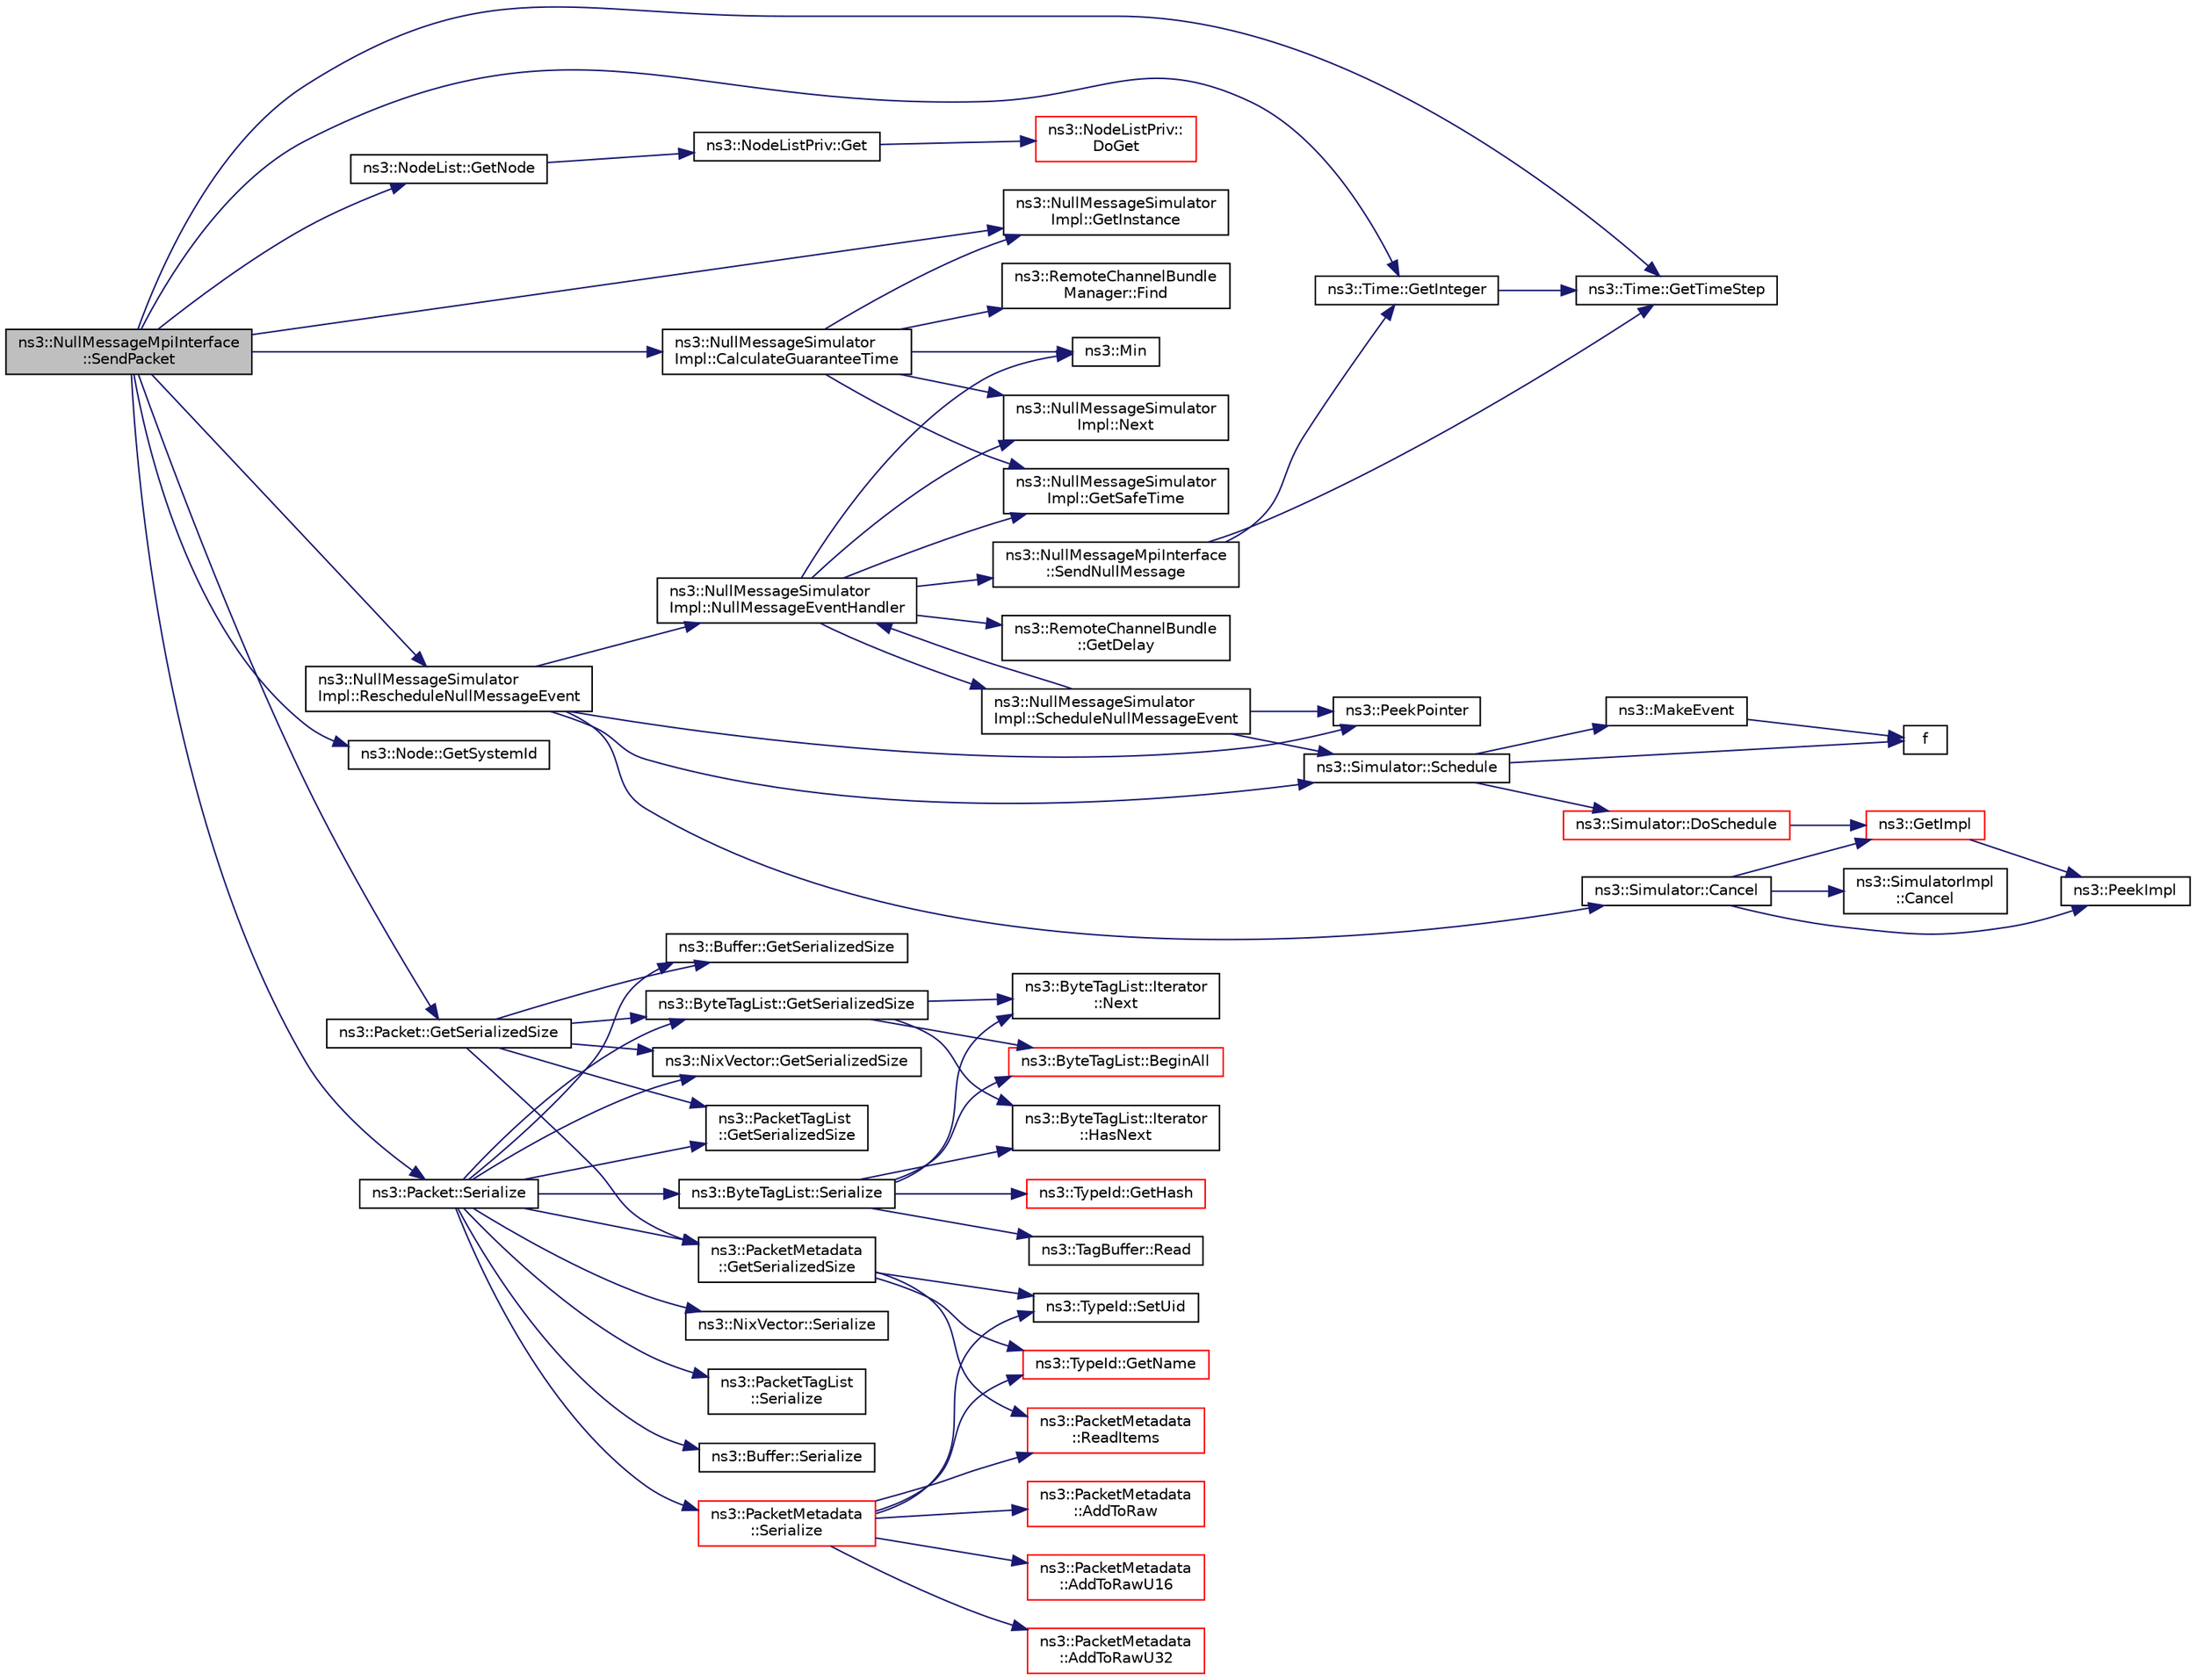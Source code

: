 digraph "ns3::NullMessageMpiInterface::SendPacket"
{
 // LATEX_PDF_SIZE
  edge [fontname="Helvetica",fontsize="10",labelfontname="Helvetica",labelfontsize="10"];
  node [fontname="Helvetica",fontsize="10",shape=record];
  rankdir="LR";
  Node1 [label="ns3::NullMessageMpiInterface\l::SendPacket",height=0.2,width=0.4,color="black", fillcolor="grey75", style="filled", fontcolor="black",tooltip="Send a packet to a remote node."];
  Node1 -> Node2 [color="midnightblue",fontsize="10",style="solid",fontname="Helvetica"];
  Node2 [label="ns3::NullMessageSimulator\lImpl::CalculateGuaranteeTime",height=0.2,width=0.4,color="black", fillcolor="white", style="filled",URL="$classns3_1_1_null_message_simulator_impl.html#a5d8006e0b0f3953887dcb525394f5dd3",tooltip=" "];
  Node2 -> Node3 [color="midnightblue",fontsize="10",style="solid",fontname="Helvetica"];
  Node3 [label="ns3::RemoteChannelBundle\lManager::Find",height=0.2,width=0.4,color="black", fillcolor="white", style="filled",URL="$classns3_1_1_remote_channel_bundle_manager.html#a143cfdce189ed68cc0917255ef0b849f",tooltip="Get the bundle corresponding to a remote rank."];
  Node2 -> Node4 [color="midnightblue",fontsize="10",style="solid",fontname="Helvetica"];
  Node4 [label="ns3::NullMessageSimulator\lImpl::GetInstance",height=0.2,width=0.4,color="black", fillcolor="white", style="filled",URL="$classns3_1_1_null_message_simulator_impl.html#ab5e219b843d754b0e812181af6115a53",tooltip=" "];
  Node2 -> Node5 [color="midnightblue",fontsize="10",style="solid",fontname="Helvetica"];
  Node5 [label="ns3::NullMessageSimulator\lImpl::GetSafeTime",height=0.2,width=0.4,color="black", fillcolor="white", style="filled",URL="$classns3_1_1_null_message_simulator_impl.html#ac3ac75383c83e269b9258bdb9de097c0",tooltip="Get the current SafeTime; the maximum time that events can be processed based on information received..."];
  Node2 -> Node6 [color="midnightblue",fontsize="10",style="solid",fontname="Helvetica"];
  Node6 [label="ns3::Min",height=0.2,width=0.4,color="black", fillcolor="white", style="filled",URL="$group__highprec.html#gacb0b89d5f4363bf77747ff1212f27430",tooltip="Minimum."];
  Node2 -> Node7 [color="midnightblue",fontsize="10",style="solid",fontname="Helvetica"];
  Node7 [label="ns3::NullMessageSimulator\lImpl::Next",height=0.2,width=0.4,color="black", fillcolor="white", style="filled",URL="$classns3_1_1_null_message_simulator_impl.html#ab99e74bcca0c23a9be9723a1f33b2f6f",tooltip=" "];
  Node1 -> Node4 [color="midnightblue",fontsize="10",style="solid",fontname="Helvetica"];
  Node1 -> Node8 [color="midnightblue",fontsize="10",style="solid",fontname="Helvetica"];
  Node8 [label="ns3::Time::GetInteger",height=0.2,width=0.4,color="black", fillcolor="white", style="filled",URL="$classns3_1_1_time.html#a7a5959fa70f40903715caa7d0443aae8",tooltip="Get the raw time value, in the current resolution unit."];
  Node8 -> Node9 [color="midnightblue",fontsize="10",style="solid",fontname="Helvetica"];
  Node9 [label="ns3::Time::GetTimeStep",height=0.2,width=0.4,color="black", fillcolor="white", style="filled",URL="$classns3_1_1_time.html#a363390860dcce2d549b83b5fe3e08657",tooltip="Get the raw time value, in the current resolution unit."];
  Node1 -> Node10 [color="midnightblue",fontsize="10",style="solid",fontname="Helvetica"];
  Node10 [label="ns3::NodeList::GetNode",height=0.2,width=0.4,color="black", fillcolor="white", style="filled",URL="$classns3_1_1_node_list.html#a80ac09977d48d29db5c704ac8483cf6c",tooltip=" "];
  Node10 -> Node11 [color="midnightblue",fontsize="10",style="solid",fontname="Helvetica"];
  Node11 [label="ns3::NodeListPriv::Get",height=0.2,width=0.4,color="black", fillcolor="white", style="filled",URL="$classns3_1_1_node_list_priv.html#a746ce1482b3c1cf31d5a50cd55cffa92",tooltip="Get the node list object."];
  Node11 -> Node12 [color="midnightblue",fontsize="10",style="solid",fontname="Helvetica"];
  Node12 [label="ns3::NodeListPriv::\lDoGet",height=0.2,width=0.4,color="red", fillcolor="white", style="filled",URL="$classns3_1_1_node_list_priv.html#a6f0222de939567a488905f1c6876c4ca",tooltip="Get the node list object."];
  Node1 -> Node74 [color="midnightblue",fontsize="10",style="solid",fontname="Helvetica"];
  Node74 [label="ns3::Packet::GetSerializedSize",height=0.2,width=0.4,color="black", fillcolor="white", style="filled",URL="$classns3_1_1_packet.html#aeaf626dfa2ae8c26ddde52e75d9d0c3d",tooltip="Returns number of bytes required for packet serialization."];
  Node74 -> Node75 [color="midnightblue",fontsize="10",style="solid",fontname="Helvetica"];
  Node75 [label="ns3::Buffer::GetSerializedSize",height=0.2,width=0.4,color="black", fillcolor="white", style="filled",URL="$classns3_1_1_buffer.html#a98d4dcbbdc162f3e28979c7225b9f48f",tooltip="Return the number of bytes required for serialization."];
  Node74 -> Node76 [color="midnightblue",fontsize="10",style="solid",fontname="Helvetica"];
  Node76 [label="ns3::ByteTagList::GetSerializedSize",height=0.2,width=0.4,color="black", fillcolor="white", style="filled",URL="$classns3_1_1_byte_tag_list.html#ab3c82f535fd002da08d4166c6304b000",tooltip="Returns number of bytes required for packet serialization."];
  Node76 -> Node77 [color="midnightblue",fontsize="10",style="solid",fontname="Helvetica"];
  Node77 [label="ns3::ByteTagList::BeginAll",height=0.2,width=0.4,color="red", fillcolor="white", style="filled",URL="$classns3_1_1_byte_tag_list.html#ab1d2c5671ea01900fa9ef58e33d1e739",tooltip="Returns an iterator pointing to the very first tag in this list."];
  Node76 -> Node79 [color="midnightblue",fontsize="10",style="solid",fontname="Helvetica"];
  Node79 [label="ns3::ByteTagList::Iterator\l::HasNext",height=0.2,width=0.4,color="black", fillcolor="white", style="filled",URL="$classns3_1_1_byte_tag_list_1_1_iterator.html#a44e33e812e3eba4fdc168e36380853af",tooltip="Used to determine if the iterator is at the end of the byteTagList."];
  Node76 -> Node80 [color="midnightblue",fontsize="10",style="solid",fontname="Helvetica"];
  Node80 [label="ns3::ByteTagList::Iterator\l::Next",height=0.2,width=0.4,color="black", fillcolor="white", style="filled",URL="$classns3_1_1_byte_tag_list_1_1_iterator.html#af521864d800baab1d9c5262f59ce4433",tooltip="Returns the next Item from the ByteTagList."];
  Node74 -> Node81 [color="midnightblue",fontsize="10",style="solid",fontname="Helvetica"];
  Node81 [label="ns3::NixVector::GetSerializedSize",height=0.2,width=0.4,color="black", fillcolor="white", style="filled",URL="$classns3_1_1_nix_vector.html#a801e98deaceba1ebe8da49ffc0f98791",tooltip=" "];
  Node74 -> Node82 [color="midnightblue",fontsize="10",style="solid",fontname="Helvetica"];
  Node82 [label="ns3::PacketMetadata\l::GetSerializedSize",height=0.2,width=0.4,color="black", fillcolor="white", style="filled",URL="$classns3_1_1_packet_metadata.html#af93a86641616bee2ef0edd64736e7292",tooltip="Get the metadata serialized size."];
  Node82 -> Node30 [color="midnightblue",fontsize="10",style="solid",fontname="Helvetica"];
  Node30 [label="ns3::TypeId::GetName",height=0.2,width=0.4,color="red", fillcolor="white", style="filled",URL="$classns3_1_1_type_id.html#abc4965475a579c2afdc668d7a7d58374",tooltip="Get the name."];
  Node82 -> Node83 [color="midnightblue",fontsize="10",style="solid",fontname="Helvetica"];
  Node83 [label="ns3::PacketMetadata\l::ReadItems",height=0.2,width=0.4,color="red", fillcolor="white", style="filled",URL="$classns3_1_1_packet_metadata.html#a7fe144386274167b6aac05ac0a0cdf6f",tooltip="Read items."];
  Node82 -> Node85 [color="midnightblue",fontsize="10",style="solid",fontname="Helvetica"];
  Node85 [label="ns3::TypeId::SetUid",height=0.2,width=0.4,color="black", fillcolor="white", style="filled",URL="$classns3_1_1_type_id.html#a85ebe2aebd1cbf13dea9d731e3081481",tooltip="Set the internal id of this TypeId."];
  Node74 -> Node86 [color="midnightblue",fontsize="10",style="solid",fontname="Helvetica"];
  Node86 [label="ns3::PacketTagList\l::GetSerializedSize",height=0.2,width=0.4,color="black", fillcolor="white", style="filled",URL="$classns3_1_1_packet_tag_list.html#ade7dff72c9aa52f5fda1d001ce4326ce",tooltip="Returns number of bytes required for packet serialization."];
  Node1 -> Node87 [color="midnightblue",fontsize="10",style="solid",fontname="Helvetica"];
  Node87 [label="ns3::Node::GetSystemId",height=0.2,width=0.4,color="black", fillcolor="white", style="filled",URL="$classns3_1_1_node.html#add338388e402948de6ffa5ae27531c9a",tooltip=" "];
  Node1 -> Node9 [color="midnightblue",fontsize="10",style="solid",fontname="Helvetica"];
  Node1 -> Node88 [color="midnightblue",fontsize="10",style="solid",fontname="Helvetica"];
  Node88 [label="ns3::NullMessageSimulator\lImpl::RescheduleNullMessageEvent",height=0.2,width=0.4,color="black", fillcolor="white", style="filled",URL="$classns3_1_1_null_message_simulator_impl.html#addc65b52a532801e4f2dc1fdffce2a66",tooltip=" "];
  Node88 -> Node89 [color="midnightblue",fontsize="10",style="solid",fontname="Helvetica"];
  Node89 [label="ns3::Simulator::Cancel",height=0.2,width=0.4,color="black", fillcolor="white", style="filled",URL="$classns3_1_1_simulator.html#a1b903a62d6117ef28f7ba3c6500689bf",tooltip="Set the cancel bit on this event: the event's associated function will not be invoked when it expires..."];
  Node89 -> Node90 [color="midnightblue",fontsize="10",style="solid",fontname="Helvetica"];
  Node90 [label="ns3::SimulatorImpl\l::Cancel",height=0.2,width=0.4,color="black", fillcolor="white", style="filled",URL="$classns3_1_1_simulator_impl.html#ad117e616c99c915ddac6267a74804807",tooltip="Set the cancel bit on this event: the event's associated function will not be invoked when it expires..."];
  Node89 -> Node21 [color="midnightblue",fontsize="10",style="solid",fontname="Helvetica"];
  Node21 [label="ns3::GetImpl",height=0.2,width=0.4,color="red", fillcolor="white", style="filled",URL="$group__simulator.html#ga42eb4eddad41528d4d99794a3dae3fd0",tooltip="Get the SimulatorImpl singleton."];
  Node21 -> Node69 [color="midnightblue",fontsize="10",style="solid",fontname="Helvetica"];
  Node69 [label="ns3::PeekImpl",height=0.2,width=0.4,color="black", fillcolor="white", style="filled",URL="$group__simulator.html#ga233c5c38de117e4e4a5a9cd168694792",tooltip="Get the static SimulatorImpl instance."];
  Node89 -> Node69 [color="midnightblue",fontsize="10",style="solid",fontname="Helvetica"];
  Node88 -> Node91 [color="midnightblue",fontsize="10",style="solid",fontname="Helvetica"];
  Node91 [label="ns3::NullMessageSimulator\lImpl::NullMessageEventHandler",height=0.2,width=0.4,color="black", fillcolor="white", style="filled",URL="$classns3_1_1_null_message_simulator_impl.html#a9bbef7568522f12c33d676e9e5108e2d",tooltip=" "];
  Node91 -> Node92 [color="midnightblue",fontsize="10",style="solid",fontname="Helvetica"];
  Node92 [label="ns3::RemoteChannelBundle\l::GetDelay",height=0.2,width=0.4,color="black", fillcolor="white", style="filled",URL="$classns3_1_1_remote_channel_bundle.html#a263a5ca48d503928c6086c40b034aecc",tooltip="Get the minimum delay along any channel in this bundle."];
  Node91 -> Node5 [color="midnightblue",fontsize="10",style="solid",fontname="Helvetica"];
  Node91 -> Node6 [color="midnightblue",fontsize="10",style="solid",fontname="Helvetica"];
  Node91 -> Node7 [color="midnightblue",fontsize="10",style="solid",fontname="Helvetica"];
  Node91 -> Node93 [color="midnightblue",fontsize="10",style="solid",fontname="Helvetica"];
  Node93 [label="ns3::NullMessageSimulator\lImpl::ScheduleNullMessageEvent",height=0.2,width=0.4,color="black", fillcolor="white", style="filled",URL="$classns3_1_1_null_message_simulator_impl.html#af281eadb697cd73293300c30b6bd975d",tooltip=" "];
  Node93 -> Node91 [color="midnightblue",fontsize="10",style="solid",fontname="Helvetica"];
  Node93 -> Node94 [color="midnightblue",fontsize="10",style="solid",fontname="Helvetica"];
  Node94 [label="ns3::PeekPointer",height=0.2,width=0.4,color="black", fillcolor="white", style="filled",URL="$namespacens3.html#af2a7557fe9afdd98d8f6f8f6e412cf5a",tooltip=" "];
  Node93 -> Node95 [color="midnightblue",fontsize="10",style="solid",fontname="Helvetica"];
  Node95 [label="ns3::Simulator::Schedule",height=0.2,width=0.4,color="black", fillcolor="white", style="filled",URL="$classns3_1_1_simulator.html#a3da7d28335c8ac0e3e86781f766df241",tooltip="Schedule an event to expire after delay."];
  Node95 -> Node96 [color="midnightblue",fontsize="10",style="solid",fontname="Helvetica"];
  Node96 [label="ns3::Simulator::DoSchedule",height=0.2,width=0.4,color="red", fillcolor="white", style="filled",URL="$classns3_1_1_simulator.html#a47af23973938819bdc89cb2807e09ed5",tooltip="Implementation of the various Schedule methods."];
  Node96 -> Node21 [color="midnightblue",fontsize="10",style="solid",fontname="Helvetica"];
  Node95 -> Node72 [color="midnightblue",fontsize="10",style="solid",fontname="Helvetica"];
  Node72 [label="f",height=0.2,width=0.4,color="black", fillcolor="white", style="filled",URL="$80211b_8c.html#ae7ffc1a8f84fa47a0812b2f2b9627132",tooltip=" "];
  Node95 -> Node73 [color="midnightblue",fontsize="10",style="solid",fontname="Helvetica"];
  Node73 [label="ns3::MakeEvent",height=0.2,width=0.4,color="black", fillcolor="white", style="filled",URL="$group__makeeventfnptr.html#ga289a28a2497c18a9bd299e5e2014094b",tooltip="Make an EventImpl from a function pointer taking varying numbers of arguments."];
  Node73 -> Node72 [color="midnightblue",fontsize="10",style="solid",fontname="Helvetica"];
  Node91 -> Node104 [color="midnightblue",fontsize="10",style="solid",fontname="Helvetica"];
  Node104 [label="ns3::NullMessageMpiInterface\l::SendNullMessage",height=0.2,width=0.4,color="black", fillcolor="white", style="filled",URL="$classns3_1_1_null_message_mpi_interface.html#a92aad3a1cd808f9434cb231887f830de",tooltip="Send a Null Message to across the specified bundle."];
  Node104 -> Node8 [color="midnightblue",fontsize="10",style="solid",fontname="Helvetica"];
  Node104 -> Node9 [color="midnightblue",fontsize="10",style="solid",fontname="Helvetica"];
  Node88 -> Node94 [color="midnightblue",fontsize="10",style="solid",fontname="Helvetica"];
  Node88 -> Node95 [color="midnightblue",fontsize="10",style="solid",fontname="Helvetica"];
  Node1 -> Node105 [color="midnightblue",fontsize="10",style="solid",fontname="Helvetica"];
  Node105 [label="ns3::Packet::Serialize",height=0.2,width=0.4,color="black", fillcolor="white", style="filled",URL="$classns3_1_1_packet.html#a9cd43075e83f695f6d64cf78407d6eb0",tooltip="Serialize a packet, tags, and metadata into a byte buffer."];
  Node105 -> Node75 [color="midnightblue",fontsize="10",style="solid",fontname="Helvetica"];
  Node105 -> Node76 [color="midnightblue",fontsize="10",style="solid",fontname="Helvetica"];
  Node105 -> Node81 [color="midnightblue",fontsize="10",style="solid",fontname="Helvetica"];
  Node105 -> Node82 [color="midnightblue",fontsize="10",style="solid",fontname="Helvetica"];
  Node105 -> Node86 [color="midnightblue",fontsize="10",style="solid",fontname="Helvetica"];
  Node105 -> Node106 [color="midnightblue",fontsize="10",style="solid",fontname="Helvetica"];
  Node106 [label="ns3::ByteTagList::Serialize",height=0.2,width=0.4,color="black", fillcolor="white", style="filled",URL="$classns3_1_1_byte_tag_list.html#acb33b2a24f0d8a62ff035b15803cf40e",tooltip="Serialize the tag list into a byte buffer."];
  Node106 -> Node77 [color="midnightblue",fontsize="10",style="solid",fontname="Helvetica"];
  Node106 -> Node107 [color="midnightblue",fontsize="10",style="solid",fontname="Helvetica"];
  Node107 [label="ns3::TypeId::GetHash",height=0.2,width=0.4,color="red", fillcolor="white", style="filled",URL="$classns3_1_1_type_id.html#a63ce060ef99c60c739179973028a2b44",tooltip="Get the hash."];
  Node106 -> Node79 [color="midnightblue",fontsize="10",style="solid",fontname="Helvetica"];
  Node106 -> Node80 [color="midnightblue",fontsize="10",style="solid",fontname="Helvetica"];
  Node106 -> Node109 [color="midnightblue",fontsize="10",style="solid",fontname="Helvetica"];
  Node109 [label="ns3::TagBuffer::Read",height=0.2,width=0.4,color="black", fillcolor="white", style="filled",URL="$classns3_1_1_tag_buffer.html#a1da2fae250eb24650a5e0169d9bf1997",tooltip=" "];
  Node105 -> Node110 [color="midnightblue",fontsize="10",style="solid",fontname="Helvetica"];
  Node110 [label="ns3::NixVector::Serialize",height=0.2,width=0.4,color="black", fillcolor="white", style="filled",URL="$classns3_1_1_nix_vector.html#a80373b0f43e5e646bb0586f00787aded",tooltip=" "];
  Node105 -> Node111 [color="midnightblue",fontsize="10",style="solid",fontname="Helvetica"];
  Node111 [label="ns3::PacketTagList\l::Serialize",height=0.2,width=0.4,color="black", fillcolor="white", style="filled",URL="$classns3_1_1_packet_tag_list.html#a1445c61383b29a875b28d1a439a93249",tooltip="Serialize the tag list into a byte buffer."];
  Node105 -> Node112 [color="midnightblue",fontsize="10",style="solid",fontname="Helvetica"];
  Node112 [label="ns3::Buffer::Serialize",height=0.2,width=0.4,color="black", fillcolor="white", style="filled",URL="$classns3_1_1_buffer.html#aeac0f83d07efbf0b4307ca154d79cc7d",tooltip=" "];
  Node105 -> Node113 [color="midnightblue",fontsize="10",style="solid",fontname="Helvetica"];
  Node113 [label="ns3::PacketMetadata\l::Serialize",height=0.2,width=0.4,color="red", fillcolor="white", style="filled",URL="$classns3_1_1_packet_metadata.html#ac93f6f29974be2f6f27521e92461d128",tooltip="Serialization to raw uint8_t*."];
  Node113 -> Node114 [color="midnightblue",fontsize="10",style="solid",fontname="Helvetica"];
  Node114 [label="ns3::PacketMetadata\l::AddToRaw",height=0.2,width=0.4,color="red", fillcolor="white", style="filled",URL="$classns3_1_1_packet_metadata.html#add5d8a1457ffc3eb6f3453c2ec924726",tooltip="Helper for the raw serialization."];
  Node113 -> Node118 [color="midnightblue",fontsize="10",style="solid",fontname="Helvetica"];
  Node118 [label="ns3::PacketMetadata\l::AddToRawU16",height=0.2,width=0.4,color="red", fillcolor="white", style="filled",URL="$classns3_1_1_packet_metadata.html#af48d704fec44aeedcfc257b6eb382e30",tooltip="Helper for the raw serialization."];
  Node113 -> Node119 [color="midnightblue",fontsize="10",style="solid",fontname="Helvetica"];
  Node119 [label="ns3::PacketMetadata\l::AddToRawU32",height=0.2,width=0.4,color="red", fillcolor="white", style="filled",URL="$classns3_1_1_packet_metadata.html#a5ae4821ac2aae1d62c02243cdd27572a",tooltip="Helper for the raw serialization."];
  Node113 -> Node30 [color="midnightblue",fontsize="10",style="solid",fontname="Helvetica"];
  Node113 -> Node83 [color="midnightblue",fontsize="10",style="solid",fontname="Helvetica"];
  Node113 -> Node85 [color="midnightblue",fontsize="10",style="solid",fontname="Helvetica"];
}
